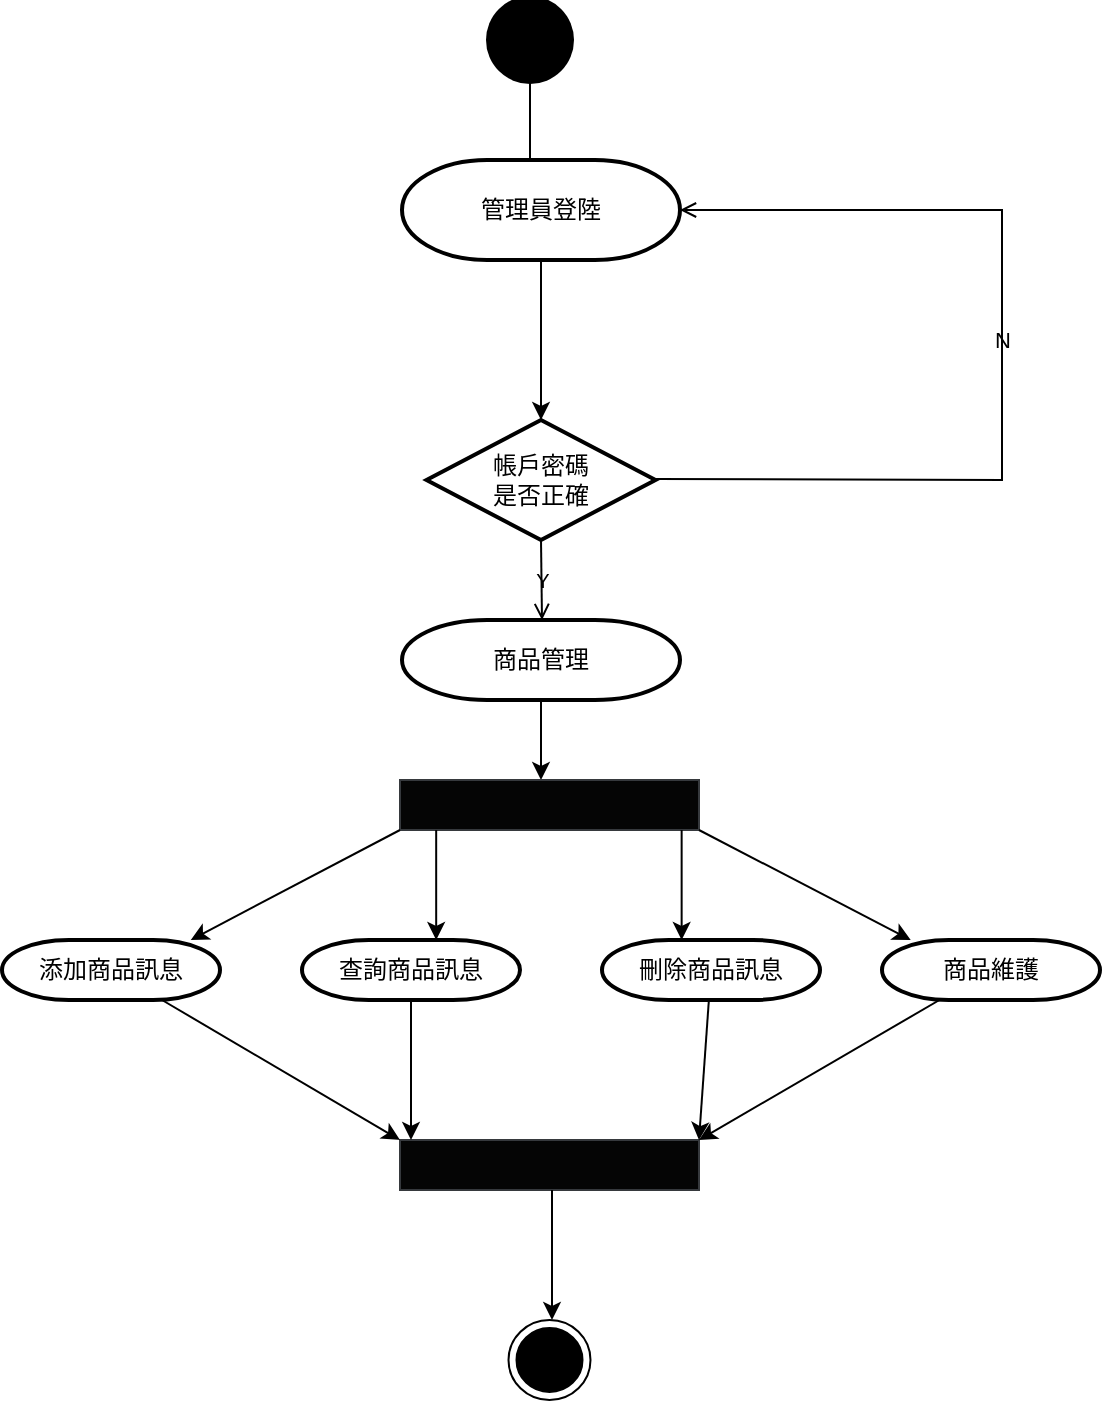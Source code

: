 <mxfile version="22.1.11" type="device">
  <diagram name="第 1 页" id="iC6hft8t30F31RiOe8XB">
    <mxGraphModel dx="1050" dy="565" grid="1" gridSize="10" guides="1" tooltips="1" connect="1" arrows="1" fold="1" page="1" pageScale="1" pageWidth="827" pageHeight="1169" math="0" shadow="0">
      <root>
        <mxCell id="0" />
        <mxCell id="1" parent="0" />
        <mxCell id="b5xYHFBNqk1q1fju2K7R-1" value="" style="shape=waypoint;sketch=0;fillStyle=solid;size=6;pointerEvents=1;points=[];fillColor=none;resizable=0;rotatable=0;perimeter=centerPerimeter;snapToPoint=1;strokeWidth=20;" vertex="1" parent="1">
          <mxGeometry x="394" y="80" width="20" height="20" as="geometry" />
        </mxCell>
        <mxCell id="b5xYHFBNqk1q1fju2K7R-2" value="" style="endArrow=classic;html=1;rounded=0;" edge="1" parent="1" source="b5xYHFBNqk1q1fju2K7R-1">
          <mxGeometry width="50" height="50" relative="1" as="geometry">
            <mxPoint x="400" y="110" as="sourcePoint" />
            <mxPoint x="404" y="160" as="targetPoint" />
          </mxGeometry>
        </mxCell>
        <mxCell id="b5xYHFBNqk1q1fju2K7R-5" style="edgeStyle=orthogonalEdgeStyle;rounded=0;orthogonalLoop=1;jettySize=auto;html=1;exitX=0.5;exitY=1;exitDx=0;exitDy=0;" edge="1" parent="1" source="b5xYHFBNqk1q1fju2K7R-10">
          <mxGeometry relative="1" as="geometry">
            <mxPoint x="407" y="190" as="sourcePoint" />
            <mxPoint x="407" y="190" as="targetPoint" />
          </mxGeometry>
        </mxCell>
        <mxCell id="b5xYHFBNqk1q1fju2K7R-11" value="" style="edgeStyle=orthogonalEdgeStyle;rounded=0;orthogonalLoop=1;jettySize=auto;html=1;exitX=0.5;exitY=1;exitDx=0;exitDy=0;" edge="1" parent="1" target="b5xYHFBNqk1q1fju2K7R-10">
          <mxGeometry relative="1" as="geometry">
            <mxPoint x="407" y="190" as="sourcePoint" />
            <mxPoint x="407" y="190" as="targetPoint" />
          </mxGeometry>
        </mxCell>
        <mxCell id="b5xYHFBNqk1q1fju2K7R-13" style="edgeStyle=orthogonalEdgeStyle;rounded=0;orthogonalLoop=1;jettySize=auto;html=1;" edge="1" parent="1" source="b5xYHFBNqk1q1fju2K7R-10">
          <mxGeometry relative="1" as="geometry">
            <mxPoint x="409.5" y="280" as="targetPoint" />
          </mxGeometry>
        </mxCell>
        <mxCell id="b5xYHFBNqk1q1fju2K7R-10" value="管理員登陸" style="strokeWidth=2;html=1;shape=mxgraph.flowchart.terminator;whiteSpace=wrap;" vertex="1" parent="1">
          <mxGeometry x="340" y="150" width="139" height="50" as="geometry" />
        </mxCell>
        <mxCell id="b5xYHFBNqk1q1fju2K7R-14" value="帳戶密碼&lt;br&gt;是否正確" style="strokeWidth=2;html=1;shape=mxgraph.flowchart.decision;whiteSpace=wrap;" vertex="1" parent="1">
          <mxGeometry x="352.25" y="280" width="114.5" height="60" as="geometry" />
        </mxCell>
        <mxCell id="b5xYHFBNqk1q1fju2K7R-16" value="N" style="html=1;verticalAlign=bottom;labelBackgroundColor=none;endArrow=open;endFill=0;rounded=0;entryX=1;entryY=0.5;entryDx=0;entryDy=0;entryPerimeter=0;" edge="1" parent="1" target="b5xYHFBNqk1q1fju2K7R-10">
          <mxGeometry width="160" relative="1" as="geometry">
            <mxPoint x="466.75" y="309.5" as="sourcePoint" />
            <mxPoint x="500" y="180" as="targetPoint" />
            <Array as="points">
              <mxPoint x="640" y="310" />
              <mxPoint x="640" y="175" />
            </Array>
          </mxGeometry>
        </mxCell>
        <mxCell id="b5xYHFBNqk1q1fju2K7R-17" value="Y" style="html=1;verticalAlign=middle;labelBackgroundColor=none;endArrow=open;endFill=0;rounded=0;exitX=0.5;exitY=1;exitDx=0;exitDy=0;exitPerimeter=0;fontSize=10;" edge="1" parent="1" source="b5xYHFBNqk1q1fju2K7R-14">
          <mxGeometry width="160" relative="1" as="geometry">
            <mxPoint x="330" y="380" as="sourcePoint" />
            <mxPoint x="410" y="380" as="targetPoint" />
          </mxGeometry>
        </mxCell>
        <mxCell id="b5xYHFBNqk1q1fju2K7R-19" style="edgeStyle=orthogonalEdgeStyle;rounded=0;orthogonalLoop=1;jettySize=auto;html=1;" edge="1" parent="1" source="b5xYHFBNqk1q1fju2K7R-18">
          <mxGeometry relative="1" as="geometry">
            <mxPoint x="409.5" y="460" as="targetPoint" />
          </mxGeometry>
        </mxCell>
        <mxCell id="b5xYHFBNqk1q1fju2K7R-18" value="商品管理" style="strokeWidth=2;html=1;shape=mxgraph.flowchart.terminator;whiteSpace=wrap;" vertex="1" parent="1">
          <mxGeometry x="340" y="380" width="139" height="40" as="geometry" />
        </mxCell>
        <mxCell id="b5xYHFBNqk1q1fju2K7R-21" value="" style="html=1;points=[[0,0,0,0,5],[0,1,0,0,-5],[1,0,0,0,5],[1,1,0,0,-5]];perimeter=orthogonalPerimeter;outlineConnect=0;targetShapes=umlLifeline;portConstraint=eastwest;newEdgeStyle={&quot;curved&quot;:0,&quot;rounded&quot;:0};direction=south;labelBackgroundColor=none;noLabel=1;labelBorderColor=none;fillColor=#050505;strokeColor=#36393d;" vertex="1" parent="1">
          <mxGeometry x="339" y="460" width="149.5" height="25" as="geometry" />
        </mxCell>
        <mxCell id="b5xYHFBNqk1q1fju2K7R-22" value="" style="html=1;points=[[0,0,0,0,5],[0,1,0,0,-5],[1,0,0,0,5],[1,1,0,0,-5]];perimeter=orthogonalPerimeter;outlineConnect=0;targetShapes=umlLifeline;portConstraint=eastwest;newEdgeStyle={&quot;curved&quot;:0,&quot;rounded&quot;:0};direction=south;labelBackgroundColor=none;noLabel=1;labelBorderColor=none;fillColor=#050505;strokeColor=#36393d;" vertex="1" parent="1">
          <mxGeometry x="339" y="640" width="149.5" height="25" as="geometry" />
        </mxCell>
        <mxCell id="b5xYHFBNqk1q1fju2K7R-24" value="添加商品訊息" style="strokeWidth=2;html=1;shape=mxgraph.flowchart.terminator;whiteSpace=wrap;" vertex="1" parent="1">
          <mxGeometry x="140" y="540" width="109" height="30" as="geometry" />
        </mxCell>
        <mxCell id="b5xYHFBNqk1q1fju2K7R-25" value="查詢商品訊息" style="strokeWidth=2;html=1;shape=mxgraph.flowchart.terminator;whiteSpace=wrap;" vertex="1" parent="1">
          <mxGeometry x="290" y="540" width="109" height="30" as="geometry" />
        </mxCell>
        <mxCell id="b5xYHFBNqk1q1fju2K7R-26" value="刪除商品訊息" style="strokeWidth=2;html=1;shape=mxgraph.flowchart.terminator;whiteSpace=wrap;" vertex="1" parent="1">
          <mxGeometry x="440" y="540" width="109" height="30" as="geometry" />
        </mxCell>
        <mxCell id="b5xYHFBNqk1q1fju2K7R-27" value="商品維護" style="strokeWidth=2;html=1;shape=mxgraph.flowchart.terminator;whiteSpace=wrap;" vertex="1" parent="1">
          <mxGeometry x="580" y="540" width="109" height="30" as="geometry" />
        </mxCell>
        <mxCell id="b5xYHFBNqk1q1fju2K7R-28" value="" style="endArrow=classic;html=1;rounded=0;" edge="1" parent="1" source="b5xYHFBNqk1q1fju2K7R-21" target="b5xYHFBNqk1q1fju2K7R-24">
          <mxGeometry width="50" height="50" relative="1" as="geometry">
            <mxPoint x="249" y="497.5" as="sourcePoint" />
            <mxPoint x="299" y="447.5" as="targetPoint" />
            <Array as="points" />
          </mxGeometry>
        </mxCell>
        <mxCell id="b5xYHFBNqk1q1fju2K7R-29" value="" style="endArrow=classic;html=1;rounded=0;" edge="1" parent="1" source="b5xYHFBNqk1q1fju2K7R-21" target="b5xYHFBNqk1q1fju2K7R-25">
          <mxGeometry width="50" height="50" relative="1" as="geometry">
            <mxPoint x="345" y="495" as="sourcePoint" />
            <mxPoint x="244" y="550" as="targetPoint" />
            <Array as="points" />
          </mxGeometry>
        </mxCell>
        <mxCell id="b5xYHFBNqk1q1fju2K7R-30" value="" style="endArrow=classic;html=1;rounded=0;" edge="1" parent="1" source="b5xYHFBNqk1q1fju2K7R-21" target="b5xYHFBNqk1q1fju2K7R-26">
          <mxGeometry width="50" height="50" relative="1" as="geometry">
            <mxPoint x="500" y="500" as="sourcePoint" />
            <mxPoint x="399" y="555" as="targetPoint" />
            <Array as="points" />
          </mxGeometry>
        </mxCell>
        <mxCell id="b5xYHFBNqk1q1fju2K7R-31" value="" style="endArrow=classic;html=1;rounded=0;" edge="1" parent="1" source="b5xYHFBNqk1q1fju2K7R-21" target="b5xYHFBNqk1q1fju2K7R-27">
          <mxGeometry width="50" height="50" relative="1" as="geometry">
            <mxPoint x="365" y="515" as="sourcePoint" />
            <mxPoint x="264" y="570" as="targetPoint" />
            <Array as="points" />
          </mxGeometry>
        </mxCell>
        <mxCell id="b5xYHFBNqk1q1fju2K7R-32" value="" style="endArrow=classic;html=1;rounded=0;" edge="1" parent="1" source="b5xYHFBNqk1q1fju2K7R-24" target="b5xYHFBNqk1q1fju2K7R-22">
          <mxGeometry width="50" height="50" relative="1" as="geometry">
            <mxPoint x="220" y="650" as="sourcePoint" />
            <mxPoint x="220" y="655" as="targetPoint" />
            <Array as="points" />
          </mxGeometry>
        </mxCell>
        <mxCell id="b5xYHFBNqk1q1fju2K7R-33" value="" style="endArrow=classic;html=1;rounded=0;" edge="1" parent="1" source="b5xYHFBNqk1q1fju2K7R-25" target="b5xYHFBNqk1q1fju2K7R-22">
          <mxGeometry width="50" height="50" relative="1" as="geometry">
            <mxPoint x="385" y="535" as="sourcePoint" />
            <mxPoint x="284" y="590" as="targetPoint" />
            <Array as="points" />
          </mxGeometry>
        </mxCell>
        <mxCell id="b5xYHFBNqk1q1fju2K7R-34" value="" style="endArrow=classic;html=1;rounded=0;" edge="1" parent="1" source="b5xYHFBNqk1q1fju2K7R-26" target="b5xYHFBNqk1q1fju2K7R-22">
          <mxGeometry width="50" height="50" relative="1" as="geometry">
            <mxPoint x="395" y="545" as="sourcePoint" />
            <mxPoint x="294" y="600" as="targetPoint" />
            <Array as="points" />
          </mxGeometry>
        </mxCell>
        <mxCell id="b5xYHFBNqk1q1fju2K7R-35" value="" style="endArrow=classic;html=1;rounded=0;" edge="1" parent="1" source="b5xYHFBNqk1q1fju2K7R-27" target="b5xYHFBNqk1q1fju2K7R-22">
          <mxGeometry width="50" height="50" relative="1" as="geometry">
            <mxPoint x="405" y="555" as="sourcePoint" />
            <mxPoint x="304" y="610" as="targetPoint" />
            <Array as="points" />
          </mxGeometry>
        </mxCell>
        <mxCell id="b5xYHFBNqk1q1fju2K7R-36" value="" style="endArrow=classic;html=1;rounded=0;" edge="1" parent="1" source="b5xYHFBNqk1q1fju2K7R-22">
          <mxGeometry width="50" height="50" relative="1" as="geometry">
            <mxPoint x="415" y="565" as="sourcePoint" />
            <mxPoint x="415" y="730" as="targetPoint" />
            <Array as="points" />
          </mxGeometry>
        </mxCell>
        <mxCell id="b5xYHFBNqk1q1fju2K7R-38" value="" style="ellipse;html=1;shape=endState;fillColor=strokeColor;" vertex="1" parent="1">
          <mxGeometry x="393.25" y="730" width="41" height="40" as="geometry" />
        </mxCell>
      </root>
    </mxGraphModel>
  </diagram>
</mxfile>
